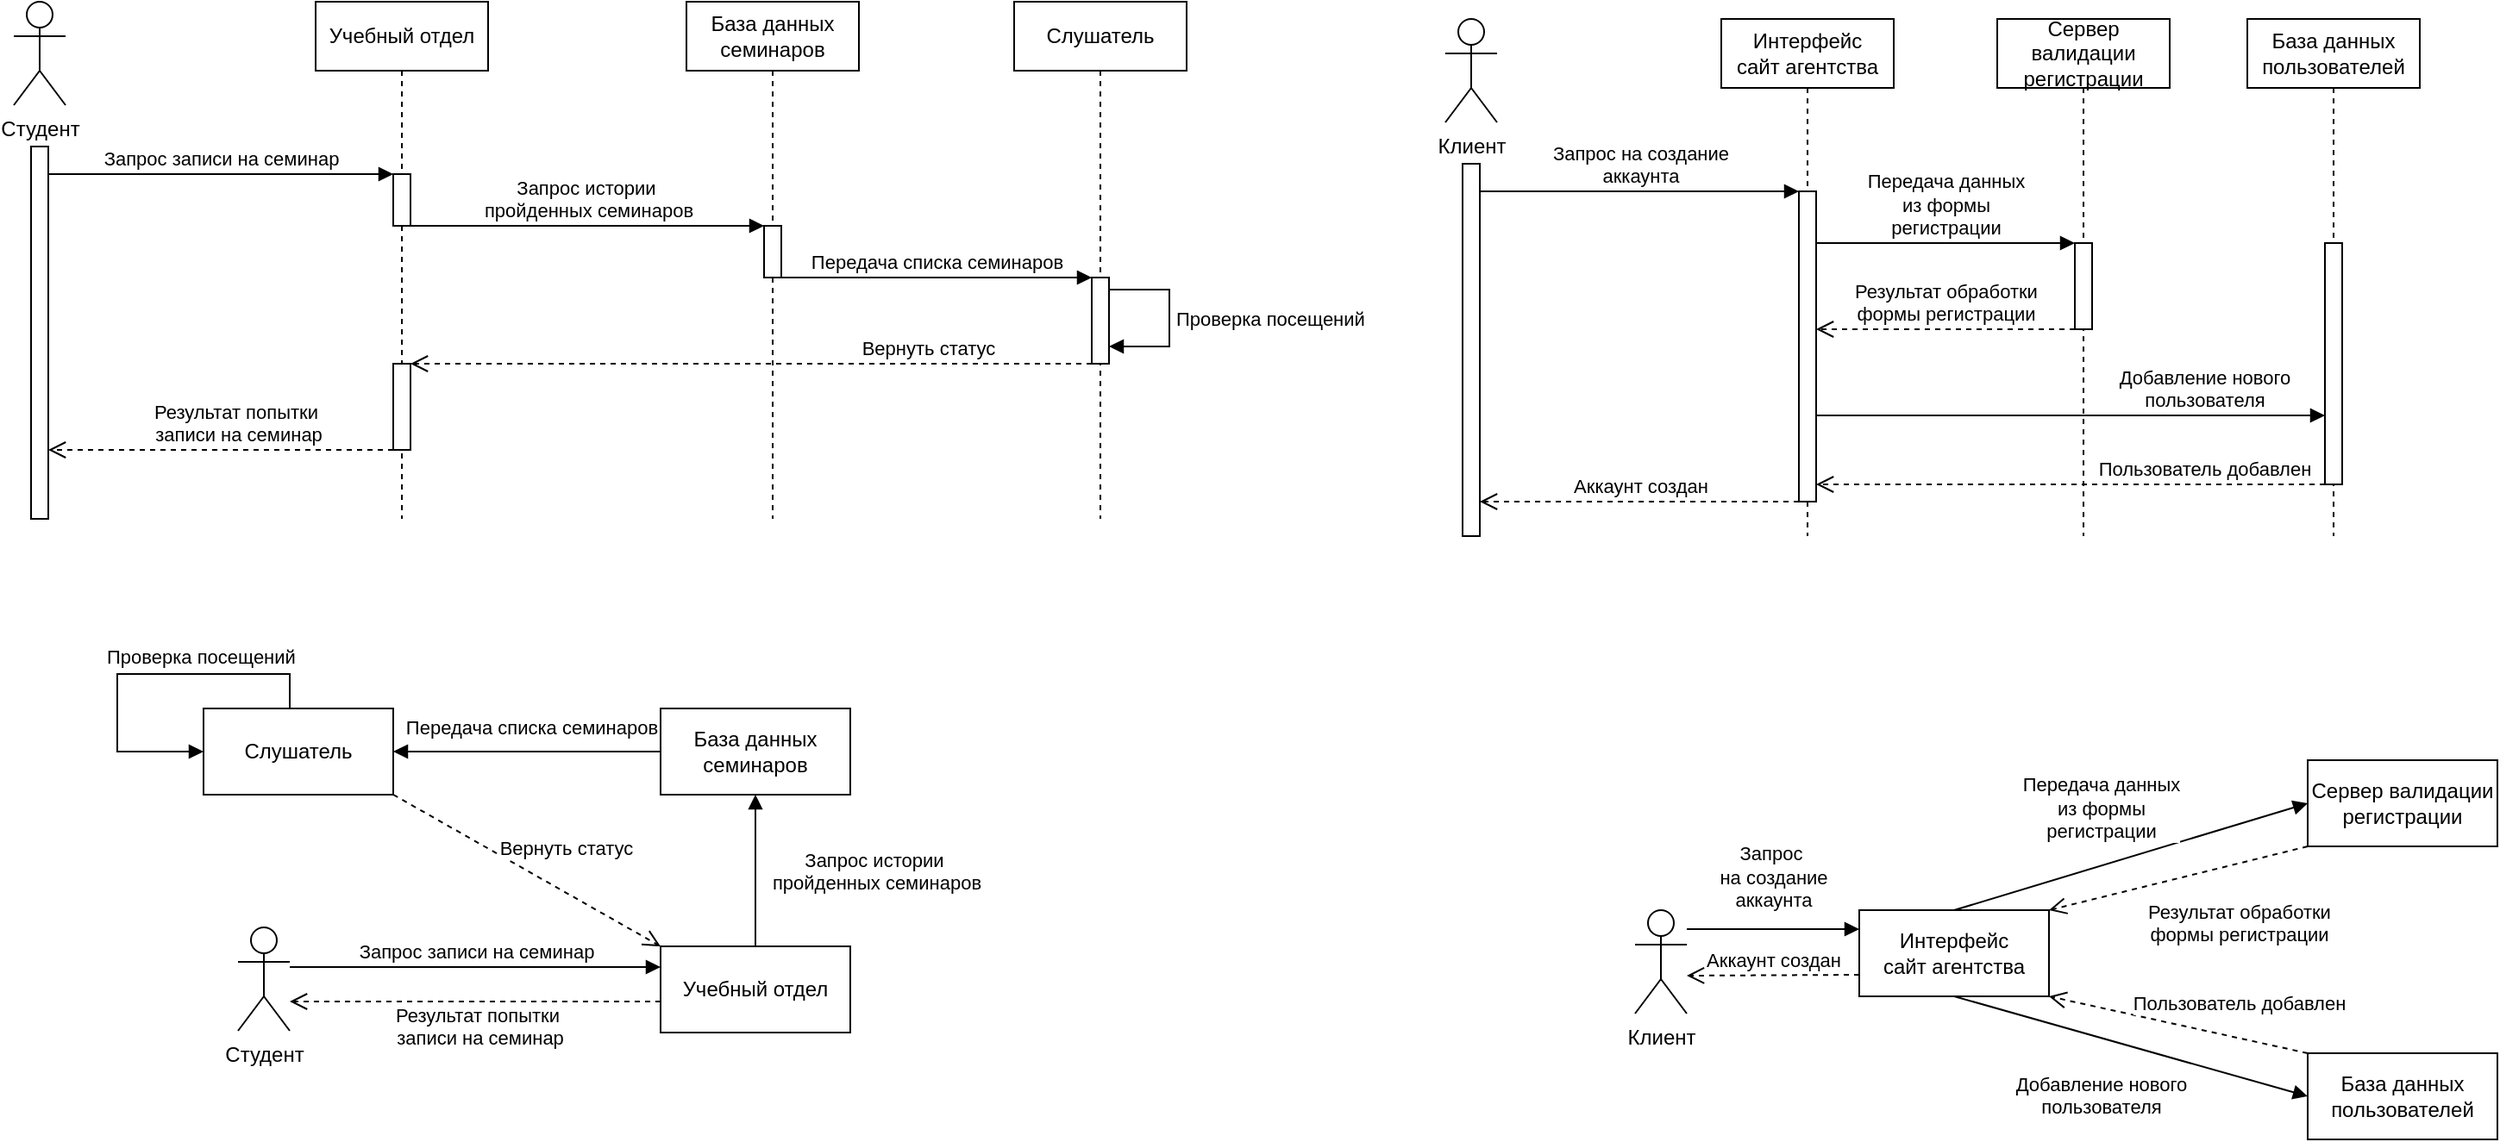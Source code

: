 <mxfile version="24.3.1" type="github">
  <diagram name="Page-1" id="2YBvvXClWsGukQMizWep">
    <mxGraphModel dx="838" dy="905" grid="1" gridSize="10" guides="1" tooltips="1" connect="1" arrows="1" fold="1" page="1" pageScale="1" pageWidth="850" pageHeight="1100" math="0" shadow="0">
      <root>
        <mxCell id="0" />
        <mxCell id="1" parent="0" />
        <mxCell id="aM9ryv3xv72pqoxQDRHE-5" value="Учебный отдел" style="shape=umlLifeline;perimeter=lifelinePerimeter;whiteSpace=wrap;html=1;container=0;dropTarget=0;collapsible=0;recursiveResize=0;outlineConnect=0;portConstraint=eastwest;newEdgeStyle={&quot;edgeStyle&quot;:&quot;elbowEdgeStyle&quot;,&quot;elbow&quot;:&quot;vertical&quot;,&quot;curved&quot;:0,&quot;rounded&quot;:0};" parent="1" vertex="1">
          <mxGeometry x="225" y="30" width="100" height="300" as="geometry" />
        </mxCell>
        <mxCell id="aM9ryv3xv72pqoxQDRHE-6" value="" style="html=1;points=[];perimeter=orthogonalPerimeter;outlineConnect=0;targetShapes=umlLifeline;portConstraint=eastwest;newEdgeStyle={&quot;edgeStyle&quot;:&quot;elbowEdgeStyle&quot;,&quot;elbow&quot;:&quot;vertical&quot;,&quot;curved&quot;:0,&quot;rounded&quot;:0};" parent="aM9ryv3xv72pqoxQDRHE-5" vertex="1">
          <mxGeometry x="45" y="100" width="10" height="30" as="geometry" />
        </mxCell>
        <mxCell id="JV1Mk4GfQYpAjEkD_vr5-40" value="" style="html=1;points=[[0,0,0,0,5],[0,1,0,0,-5],[1,0,0,0,5],[1,1,0,0,-5]];perimeter=orthogonalPerimeter;outlineConnect=0;targetShapes=umlLifeline;portConstraint=eastwest;newEdgeStyle={&quot;curved&quot;:0,&quot;rounded&quot;:0};" parent="aM9ryv3xv72pqoxQDRHE-5" vertex="1">
          <mxGeometry x="45" y="210" width="10" height="50" as="geometry" />
        </mxCell>
        <mxCell id="aM9ryv3xv72pqoxQDRHE-7" value="Запрос записи на семинар" style="html=1;verticalAlign=bottom;endArrow=block;edgeStyle=elbowEdgeStyle;elbow=vertical;curved=0;rounded=0;" parent="1" source="JV1Mk4GfQYpAjEkD_vr5-23" target="aM9ryv3xv72pqoxQDRHE-6" edge="1">
          <mxGeometry relative="1" as="geometry">
            <mxPoint x="90" y="110" as="sourcePoint" />
            <Array as="points">
              <mxPoint x="170" y="130" />
              <mxPoint x="185" y="110" />
            </Array>
          </mxGeometry>
        </mxCell>
        <mxCell id="aM9ryv3xv72pqoxQDRHE-8" value="Вернуть статус" style="html=1;verticalAlign=bottom;endArrow=open;dashed=1;endSize=8;edgeStyle=elbowEdgeStyle;elbow=vertical;curved=0;rounded=0;" parent="1" source="JV1Mk4GfQYpAjEkD_vr5-38" target="JV1Mk4GfQYpAjEkD_vr5-40" edge="1">
          <mxGeometry x="-0.519" relative="1" as="geometry">
            <mxPoint x="320" y="240" as="targetPoint" />
            <Array as="points">
              <mxPoint x="530" y="240" />
            </Array>
            <mxPoint x="670" y="240" as="sourcePoint" />
            <mxPoint as="offset" />
          </mxGeometry>
        </mxCell>
        <mxCell id="JV1Mk4GfQYpAjEkD_vr5-23" value="" style="html=1;points=[[0,0,0,0,5],[0,1,0,0,-5],[1,0,0,0,5],[1,1,0,0,-5]];perimeter=orthogonalPerimeter;outlineConnect=0;targetShapes=umlLifeline;portConstraint=eastwest;newEdgeStyle={&quot;curved&quot;:0,&quot;rounded&quot;:0};" parent="1" vertex="1">
          <mxGeometry x="60" y="114" width="10" height="216" as="geometry" />
        </mxCell>
        <mxCell id="JV1Mk4GfQYpAjEkD_vr5-25" value="Студент" style="shape=umlActor;verticalLabelPosition=bottom;verticalAlign=top;html=1;" parent="1" vertex="1">
          <mxGeometry x="50" y="30" width="30" height="60" as="geometry" />
        </mxCell>
        <mxCell id="JV1Mk4GfQYpAjEkD_vr5-28" value="База данных семинаров" style="shape=umlLifeline;perimeter=lifelinePerimeter;whiteSpace=wrap;html=1;container=0;dropTarget=0;collapsible=0;recursiveResize=0;outlineConnect=0;portConstraint=eastwest;newEdgeStyle={&quot;edgeStyle&quot;:&quot;elbowEdgeStyle&quot;,&quot;elbow&quot;:&quot;vertical&quot;,&quot;curved&quot;:0,&quot;rounded&quot;:0};" parent="1" vertex="1">
          <mxGeometry x="440" y="30" width="100" height="300" as="geometry" />
        </mxCell>
        <mxCell id="JV1Mk4GfQYpAjEkD_vr5-29" value="" style="html=1;points=[];perimeter=orthogonalPerimeter;outlineConnect=0;targetShapes=umlLifeline;portConstraint=eastwest;newEdgeStyle={&quot;edgeStyle&quot;:&quot;elbowEdgeStyle&quot;,&quot;elbow&quot;:&quot;vertical&quot;,&quot;curved&quot;:0,&quot;rounded&quot;:0};" parent="JV1Mk4GfQYpAjEkD_vr5-28" vertex="1">
          <mxGeometry x="45" y="130" width="10" height="30" as="geometry" />
        </mxCell>
        <mxCell id="JV1Mk4GfQYpAjEkD_vr5-30" value="Слушатель" style="shape=umlLifeline;perimeter=lifelinePerimeter;whiteSpace=wrap;html=1;container=0;dropTarget=0;collapsible=0;recursiveResize=0;outlineConnect=0;portConstraint=eastwest;newEdgeStyle={&quot;edgeStyle&quot;:&quot;elbowEdgeStyle&quot;,&quot;elbow&quot;:&quot;vertical&quot;,&quot;curved&quot;:0,&quot;rounded&quot;:0};" parent="1" vertex="1">
          <mxGeometry x="630" y="30" width="100" height="300" as="geometry" />
        </mxCell>
        <mxCell id="JV1Mk4GfQYpAjEkD_vr5-38" value="" style="html=1;points=[[0,0,0,0,5],[0,1,0,0,-5],[1,0,0,0,5],[1,1,0,0,-5]];perimeter=orthogonalPerimeter;outlineConnect=0;targetShapes=umlLifeline;portConstraint=eastwest;newEdgeStyle={&quot;curved&quot;:0,&quot;rounded&quot;:0};" parent="JV1Mk4GfQYpAjEkD_vr5-30" vertex="1">
          <mxGeometry x="45" y="160" width="10" height="50" as="geometry" />
        </mxCell>
        <mxCell id="JV1Mk4GfQYpAjEkD_vr5-39" value="&lt;span style=&quot;text-align: center;&quot;&gt;Проверка посещений&lt;/span&gt;" style="html=1;align=left;spacingLeft=2;endArrow=block;rounded=0;edgeStyle=orthogonalEdgeStyle;curved=0;rounded=0;" parent="JV1Mk4GfQYpAjEkD_vr5-30" source="JV1Mk4GfQYpAjEkD_vr5-38" target="JV1Mk4GfQYpAjEkD_vr5-38" edge="1">
          <mxGeometry relative="1" as="geometry">
            <mxPoint x="55" y="167.5" as="sourcePoint" />
            <Array as="points">
              <mxPoint x="90" y="167" />
              <mxPoint x="90" y="200" />
            </Array>
            <mxPoint x="55" y="192.5" as="targetPoint" />
          </mxGeometry>
        </mxCell>
        <mxCell id="JV1Mk4GfQYpAjEkD_vr5-32" value="Запрос истории&amp;nbsp;&lt;div&gt;пройденных семинаров&lt;/div&gt;" style="html=1;verticalAlign=bottom;endArrow=block;edgeStyle=elbowEdgeStyle;elbow=vertical;curved=0;rounded=0;" parent="1" source="aM9ryv3xv72pqoxQDRHE-6" target="JV1Mk4GfQYpAjEkD_vr5-29" edge="1">
          <mxGeometry relative="1" as="geometry">
            <mxPoint x="280" y="153.5" as="sourcePoint" />
            <Array as="points">
              <mxPoint x="380" y="160" />
              <mxPoint x="395" y="133.5" />
            </Array>
            <mxPoint x="480" y="153.5" as="targetPoint" />
          </mxGeometry>
        </mxCell>
        <mxCell id="JV1Mk4GfQYpAjEkD_vr5-33" value="Передача списка семинаров" style="html=1;verticalAlign=bottom;endArrow=block;edgeStyle=elbowEdgeStyle;elbow=vertical;curved=0;rounded=0;" parent="1" source="JV1Mk4GfQYpAjEkD_vr5-29" edge="1">
          <mxGeometry relative="1" as="geometry">
            <mxPoint x="500" y="190" as="sourcePoint" />
            <Array as="points">
              <mxPoint x="600" y="190" />
              <mxPoint x="615" y="163.5" />
            </Array>
            <mxPoint x="675" y="190" as="targetPoint" />
          </mxGeometry>
        </mxCell>
        <mxCell id="JV1Mk4GfQYpAjEkD_vr5-41" value="Результат попытки&amp;nbsp;&lt;div&gt;записи на семинар&lt;/div&gt;" style="html=1;verticalAlign=bottom;endArrow=open;dashed=1;endSize=8;edgeStyle=elbowEdgeStyle;elbow=vertical;curved=0;rounded=0;" parent="1" source="JV1Mk4GfQYpAjEkD_vr5-40" edge="1">
          <mxGeometry x="-0.1" relative="1" as="geometry">
            <mxPoint x="70" y="290" as="targetPoint" />
            <Array as="points">
              <mxPoint x="70" y="290" />
            </Array>
            <mxPoint x="335" y="280" as="sourcePoint" />
            <mxPoint as="offset" />
          </mxGeometry>
        </mxCell>
        <mxCell id="JV1Mk4GfQYpAjEkD_vr5-42" value="Студент" style="shape=umlActor;verticalLabelPosition=bottom;verticalAlign=top;html=1;" parent="1" vertex="1">
          <mxGeometry x="180" y="567" width="30" height="60" as="geometry" />
        </mxCell>
        <mxCell id="JV1Mk4GfQYpAjEkD_vr5-43" value="Слушатель" style="html=1;whiteSpace=wrap;" parent="1" vertex="1">
          <mxGeometry x="160" y="440" width="110" height="50" as="geometry" />
        </mxCell>
        <mxCell id="JV1Mk4GfQYpAjEkD_vr5-44" value="Учебный отдел" style="html=1;whiteSpace=wrap;" parent="1" vertex="1">
          <mxGeometry x="425" y="578" width="110" height="50" as="geometry" />
        </mxCell>
        <mxCell id="JV1Mk4GfQYpAjEkD_vr5-45" value="База данных семинаров" style="html=1;whiteSpace=wrap;" parent="1" vertex="1">
          <mxGeometry x="425" y="440" width="110" height="50" as="geometry" />
        </mxCell>
        <mxCell id="JV1Mk4GfQYpAjEkD_vr5-49" value="Запрос записи на семинар" style="html=1;verticalAlign=bottom;endArrow=block;edgeStyle=elbowEdgeStyle;elbow=vertical;curved=0;rounded=0;" parent="1" edge="1">
          <mxGeometry relative="1" as="geometry">
            <mxPoint x="210" y="590" as="sourcePoint" />
            <Array as="points">
              <mxPoint x="300" y="590" />
            </Array>
            <mxPoint x="425" y="590" as="targetPoint" />
          </mxGeometry>
        </mxCell>
        <mxCell id="JV1Mk4GfQYpAjEkD_vr5-50" value="Запрос истории&amp;nbsp;&lt;div&gt;пройденных семинаров&lt;/div&gt;" style="html=1;verticalAlign=bottom;endArrow=block;edgeStyle=elbowEdgeStyle;elbow=vertical;curved=0;rounded=0;exitX=0.5;exitY=0;exitDx=0;exitDy=0;entryX=0.5;entryY=1;entryDx=0;entryDy=0;" parent="1" source="JV1Mk4GfQYpAjEkD_vr5-44" target="JV1Mk4GfQYpAjEkD_vr5-45" edge="1">
          <mxGeometry x="-0.364" y="-70" relative="1" as="geometry">
            <mxPoint x="320" y="150" as="sourcePoint" />
            <Array as="points">
              <mxPoint x="480" y="530" />
              <mxPoint x="435" y="123.5" />
            </Array>
            <mxPoint x="525" y="150" as="targetPoint" />
            <mxPoint as="offset" />
          </mxGeometry>
        </mxCell>
        <mxCell id="JV1Mk4GfQYpAjEkD_vr5-51" value="Передача списка семинаров" style="html=1;verticalAlign=bottom;endArrow=block;edgeStyle=elbowEdgeStyle;elbow=vertical;curved=0;rounded=0;exitX=0;exitY=0.5;exitDx=0;exitDy=0;entryX=1;entryY=0.5;entryDx=0;entryDy=0;" parent="1" source="JV1Mk4GfQYpAjEkD_vr5-45" target="JV1Mk4GfQYpAjEkD_vr5-43" edge="1">
          <mxGeometry x="-0.032" y="-5" relative="1" as="geometry">
            <mxPoint x="535" y="180" as="sourcePoint" />
            <Array as="points">
              <mxPoint x="360" y="465" />
              <mxPoint x="655" y="153.5" />
            </Array>
            <mxPoint x="715" y="180" as="targetPoint" />
            <mxPoint as="offset" />
          </mxGeometry>
        </mxCell>
        <mxCell id="JV1Mk4GfQYpAjEkD_vr5-52" value="&lt;span style=&quot;text-align: center;&quot;&gt;Проверка посещений&lt;/span&gt;" style="html=1;align=left;spacingLeft=2;endArrow=block;rounded=0;edgeStyle=orthogonalEdgeStyle;curved=0;rounded=0;entryX=0;entryY=0.5;entryDx=0;entryDy=0;exitX=0.5;exitY=0;exitDx=0;exitDy=0;" parent="1" source="JV1Mk4GfQYpAjEkD_vr5-43" target="JV1Mk4GfQYpAjEkD_vr5-43" edge="1">
          <mxGeometry x="0.136" y="-14" relative="1" as="geometry">
            <mxPoint x="200" y="410" as="sourcePoint" />
            <Array as="points">
              <mxPoint x="210" y="440" />
              <mxPoint x="210" y="420" />
              <mxPoint x="110" y="420" />
              <mxPoint x="110" y="465" />
            </Array>
            <mxPoint x="110" y="423" as="targetPoint" />
            <mxPoint x="4" y="-10" as="offset" />
          </mxGeometry>
        </mxCell>
        <mxCell id="JV1Mk4GfQYpAjEkD_vr5-53" value="Вернуть статус" style="html=1;verticalAlign=bottom;endArrow=open;dashed=1;endSize=8;elbow=vertical;rounded=0;exitX=1;exitY=1;exitDx=0;exitDy=0;entryX=0;entryY=0;entryDx=0;entryDy=0;" parent="1" source="JV1Mk4GfQYpAjEkD_vr5-43" target="JV1Mk4GfQYpAjEkD_vr5-44" edge="1">
          <mxGeometry x="0.197" y="15" relative="1" as="geometry">
            <mxPoint x="320" y="230" as="targetPoint" />
            <mxPoint x="715" y="230" as="sourcePoint" />
            <mxPoint as="offset" />
          </mxGeometry>
        </mxCell>
        <mxCell id="JV1Mk4GfQYpAjEkD_vr5-54" value="Результат попытки&amp;nbsp;&lt;div&gt;записи на семинар&lt;/div&gt;" style="html=1;verticalAlign=bottom;endArrow=open;dashed=1;endSize=8;edgeStyle=elbowEdgeStyle;elbow=vertical;curved=0;rounded=0;" parent="1" target="JV1Mk4GfQYpAjEkD_vr5-42" edge="1">
          <mxGeometry x="-0.023" y="30" relative="1" as="geometry">
            <mxPoint x="225" y="610" as="targetPoint" />
            <Array as="points">
              <mxPoint x="225" y="610" />
            </Array>
            <mxPoint x="425" y="610" as="sourcePoint" />
            <mxPoint as="offset" />
          </mxGeometry>
        </mxCell>
        <mxCell id="JV1Mk4GfQYpAjEkD_vr5-55" value="Интерфейс&lt;div&gt;сайт агентства&lt;/div&gt;" style="shape=umlLifeline;perimeter=lifelinePerimeter;whiteSpace=wrap;html=1;container=0;dropTarget=0;collapsible=0;recursiveResize=0;outlineConnect=0;portConstraint=eastwest;newEdgeStyle={&quot;edgeStyle&quot;:&quot;elbowEdgeStyle&quot;,&quot;elbow&quot;:&quot;vertical&quot;,&quot;curved&quot;:0,&quot;rounded&quot;:0};" parent="1" vertex="1">
          <mxGeometry x="1040" y="40" width="100" height="300" as="geometry" />
        </mxCell>
        <mxCell id="JV1Mk4GfQYpAjEkD_vr5-56" value="" style="html=1;points=[];perimeter=orthogonalPerimeter;outlineConnect=0;targetShapes=umlLifeline;portConstraint=eastwest;newEdgeStyle={&quot;edgeStyle&quot;:&quot;elbowEdgeStyle&quot;,&quot;elbow&quot;:&quot;vertical&quot;,&quot;curved&quot;:0,&quot;rounded&quot;:0};" parent="JV1Mk4GfQYpAjEkD_vr5-55" vertex="1">
          <mxGeometry x="45" y="100" width="10" height="180" as="geometry" />
        </mxCell>
        <mxCell id="JV1Mk4GfQYpAjEkD_vr5-58" value="Запрос на создание&lt;div&gt;аккаунта&lt;/div&gt;" style="html=1;verticalAlign=bottom;endArrow=block;edgeStyle=elbowEdgeStyle;elbow=horizontal;curved=0;rounded=0;" parent="1" source="JV1Mk4GfQYpAjEkD_vr5-60" target="JV1Mk4GfQYpAjEkD_vr5-56" edge="1">
          <mxGeometry relative="1" as="geometry">
            <mxPoint x="920" y="120" as="sourcePoint" />
            <Array as="points">
              <mxPoint x="1000" y="140" />
              <mxPoint x="1015" y="120" />
            </Array>
          </mxGeometry>
        </mxCell>
        <mxCell id="JV1Mk4GfQYpAjEkD_vr5-60" value="" style="html=1;points=[[0,0,0,0,5],[0,1,0,0,-5],[1,0,0,0,5],[1,1,0,0,-5]];perimeter=orthogonalPerimeter;outlineConnect=0;targetShapes=umlLifeline;portConstraint=eastwest;newEdgeStyle={&quot;curved&quot;:0,&quot;rounded&quot;:0};" parent="1" vertex="1">
          <mxGeometry x="890" y="124" width="10" height="216" as="geometry" />
        </mxCell>
        <mxCell id="JV1Mk4GfQYpAjEkD_vr5-61" value="Клиент" style="shape=umlActor;verticalLabelPosition=bottom;verticalAlign=top;html=1;" parent="1" vertex="1">
          <mxGeometry x="880" y="40" width="30" height="60" as="geometry" />
        </mxCell>
        <mxCell id="JV1Mk4GfQYpAjEkD_vr5-62" value="База данных&lt;div&gt;пользователей&lt;/div&gt;" style="shape=umlLifeline;perimeter=lifelinePerimeter;whiteSpace=wrap;html=1;container=0;dropTarget=0;collapsible=0;recursiveResize=0;outlineConnect=0;portConstraint=eastwest;newEdgeStyle={&quot;edgeStyle&quot;:&quot;elbowEdgeStyle&quot;,&quot;elbow&quot;:&quot;vertical&quot;,&quot;curved&quot;:0,&quot;rounded&quot;:0};" parent="1" vertex="1">
          <mxGeometry x="1345" y="40" width="100" height="300" as="geometry" />
        </mxCell>
        <mxCell id="JV1Mk4GfQYpAjEkD_vr5-63" value="" style="html=1;points=[];perimeter=orthogonalPerimeter;outlineConnect=0;targetShapes=umlLifeline;portConstraint=eastwest;newEdgeStyle={&quot;edgeStyle&quot;:&quot;elbowEdgeStyle&quot;,&quot;elbow&quot;:&quot;vertical&quot;,&quot;curved&quot;:0,&quot;rounded&quot;:0};" parent="JV1Mk4GfQYpAjEkD_vr5-62" vertex="1">
          <mxGeometry x="45" y="130" width="10" height="140" as="geometry" />
        </mxCell>
        <mxCell id="JV1Mk4GfQYpAjEkD_vr5-67" value="Передача данных&lt;div&gt;из формы&lt;/div&gt;&lt;div&gt;регистрации&lt;/div&gt;" style="html=1;verticalAlign=bottom;endArrow=block;edgeStyle=elbowEdgeStyle;elbow=vertical;curved=0;rounded=0;" parent="1" source="JV1Mk4GfQYpAjEkD_vr5-56" target="cDQjMubUksCgyrcAIJ8Y-2" edge="1">
          <mxGeometry relative="1" as="geometry">
            <mxPoint x="1110" y="163.5" as="sourcePoint" />
            <Array as="points">
              <mxPoint x="1210" y="170" />
              <mxPoint x="1225" y="143.5" />
            </Array>
            <mxPoint x="1170" y="180" as="targetPoint" />
          </mxGeometry>
        </mxCell>
        <mxCell id="JV1Mk4GfQYpAjEkD_vr5-71" value="Пользователь добавлен" style="html=1;verticalAlign=bottom;endArrow=open;dashed=1;endSize=8;edgeStyle=elbowEdgeStyle;elbow=vertical;curved=0;rounded=0;" parent="1" target="JV1Mk4GfQYpAjEkD_vr5-56" edge="1" source="JV1Mk4GfQYpAjEkD_vr5-63">
          <mxGeometry x="-0.526" relative="1" as="geometry">
            <mxPoint x="1110" y="310" as="targetPoint" />
            <Array as="points">
              <mxPoint x="1120" y="310" />
            </Array>
            <mxPoint x="1319.5" y="310" as="sourcePoint" />
            <mxPoint as="offset" />
          </mxGeometry>
        </mxCell>
        <mxCell id="JV1Mk4GfQYpAjEkD_vr5-72" value="Клиент" style="shape=umlActor;verticalLabelPosition=bottom;verticalAlign=top;html=1;" parent="1" vertex="1">
          <mxGeometry x="990" y="557" width="30" height="60" as="geometry" />
        </mxCell>
        <mxCell id="JV1Mk4GfQYpAjEkD_vr5-74" value="Интерфейс&lt;div&gt;сайт агентства&lt;/div&gt;" style="html=1;whiteSpace=wrap;" parent="1" vertex="1">
          <mxGeometry x="1120" y="557" width="110" height="50" as="geometry" />
        </mxCell>
        <mxCell id="JV1Mk4GfQYpAjEkD_vr5-76" value="Запрос&amp;nbsp;&lt;div&gt;на создание&lt;div&gt;аккаунта&lt;/div&gt;&lt;/div&gt;" style="html=1;verticalAlign=bottom;endArrow=block;edgeStyle=elbowEdgeStyle;elbow=vertical;curved=0;rounded=0;" parent="1" edge="1">
          <mxGeometry y="8" relative="1" as="geometry">
            <mxPoint x="1020" y="568" as="sourcePoint" />
            <Array as="points">
              <mxPoint x="1110" y="568" />
            </Array>
            <mxPoint x="1120" y="568" as="targetPoint" />
            <mxPoint as="offset" />
          </mxGeometry>
        </mxCell>
        <mxCell id="cDQjMubUksCgyrcAIJ8Y-1" value="Сервер валидации&lt;div&gt;регистрации&lt;/div&gt;" style="shape=umlLifeline;perimeter=lifelinePerimeter;whiteSpace=wrap;html=1;container=0;dropTarget=0;collapsible=0;recursiveResize=0;outlineConnect=0;portConstraint=eastwest;newEdgeStyle={&quot;edgeStyle&quot;:&quot;elbowEdgeStyle&quot;,&quot;elbow&quot;:&quot;vertical&quot;,&quot;curved&quot;:0,&quot;rounded&quot;:0};" parent="1" vertex="1">
          <mxGeometry x="1200" y="40" width="100" height="300" as="geometry" />
        </mxCell>
        <mxCell id="cDQjMubUksCgyrcAIJ8Y-2" value="" style="html=1;points=[];perimeter=orthogonalPerimeter;outlineConnect=0;targetShapes=umlLifeline;portConstraint=eastwest;newEdgeStyle={&quot;edgeStyle&quot;:&quot;elbowEdgeStyle&quot;,&quot;elbow&quot;:&quot;vertical&quot;,&quot;curved&quot;:0,&quot;rounded&quot;:0};" parent="cDQjMubUksCgyrcAIJ8Y-1" vertex="1">
          <mxGeometry x="45" y="130" width="10" height="50" as="geometry" />
        </mxCell>
        <mxCell id="cDQjMubUksCgyrcAIJ8Y-4" value="Результат обработки&lt;div&gt;формы регистрации&lt;/div&gt;" style="html=1;verticalAlign=bottom;endArrow=open;dashed=1;endSize=8;edgeStyle=elbowEdgeStyle;elbow=vertical;curved=0;rounded=0;" parent="1" source="cDQjMubUksCgyrcAIJ8Y-2" target="JV1Mk4GfQYpAjEkD_vr5-56" edge="1">
          <mxGeometry relative="1" as="geometry">
            <mxPoint x="1125" y="220" as="targetPoint" />
            <Array as="points">
              <mxPoint x="1145" y="220" />
            </Array>
            <mxPoint x="1225" y="220" as="sourcePoint" />
            <mxPoint as="offset" />
          </mxGeometry>
        </mxCell>
        <mxCell id="lZkW21tllTIeX1kOgTOP-1" value="Добавление нового&lt;div&gt;пользователя&lt;/div&gt;" style="html=1;verticalAlign=bottom;endArrow=block;edgeStyle=elbowEdgeStyle;elbow=vertical;curved=0;rounded=0;" edge="1" parent="1">
          <mxGeometry x="0.525" relative="1" as="geometry">
            <mxPoint x="1095" y="270" as="sourcePoint" />
            <Array as="points">
              <mxPoint x="1215" y="270" />
              <mxPoint x="1230" y="243.5" />
            </Array>
            <mxPoint x="1390" y="270" as="targetPoint" />
            <mxPoint as="offset" />
          </mxGeometry>
        </mxCell>
        <mxCell id="lZkW21tllTIeX1kOgTOP-2" value="Аккаунт создан" style="html=1;verticalAlign=bottom;endArrow=open;dashed=1;endSize=8;edgeStyle=elbowEdgeStyle;elbow=vertical;curved=0;rounded=0;" edge="1" parent="1" source="JV1Mk4GfQYpAjEkD_vr5-56" target="JV1Mk4GfQYpAjEkD_vr5-60">
          <mxGeometry relative="1" as="geometry">
            <mxPoint x="920" y="320" as="targetPoint" />
            <Array as="points">
              <mxPoint x="970" y="320" />
            </Array>
            <mxPoint x="1070" y="320" as="sourcePoint" />
            <mxPoint as="offset" />
          </mxGeometry>
        </mxCell>
        <mxCell id="lZkW21tllTIeX1kOgTOP-3" value="Аккаунт создан" style="html=1;verticalAlign=bottom;endArrow=open;dashed=1;endSize=8;edgeStyle=elbowEdgeStyle;elbow=vertical;curved=0;rounded=0;exitX=0;exitY=0.75;exitDx=0;exitDy=0;" edge="1" parent="1" source="JV1Mk4GfQYpAjEkD_vr5-74" target="JV1Mk4GfQYpAjEkD_vr5-72">
          <mxGeometry relative="1" as="geometry">
            <mxPoint x="1050" y="600" as="targetPoint" />
            <Array as="points">
              <mxPoint x="1080" y="595" />
            </Array>
            <mxPoint x="1100" y="330" as="sourcePoint" />
            <mxPoint as="offset" />
          </mxGeometry>
        </mxCell>
        <mxCell id="lZkW21tllTIeX1kOgTOP-4" value="Сервер валидации&lt;div&gt;регистрации&lt;/div&gt;" style="html=1;whiteSpace=wrap;" vertex="1" parent="1">
          <mxGeometry x="1380" y="470" width="110" height="50" as="geometry" />
        </mxCell>
        <mxCell id="lZkW21tllTIeX1kOgTOP-5" value="База данных&lt;div&gt;пользователей&lt;/div&gt;" style="html=1;whiteSpace=wrap;" vertex="1" parent="1">
          <mxGeometry x="1380" y="640" width="110" height="50" as="geometry" />
        </mxCell>
        <mxCell id="lZkW21tllTIeX1kOgTOP-6" value="Пользователь добавлен" style="html=1;verticalAlign=bottom;endArrow=open;dashed=1;endSize=8;elbow=vertical;rounded=0;exitX=0;exitY=0;exitDx=0;exitDy=0;entryX=1;entryY=1;entryDx=0;entryDy=0;" edge="1" parent="1" source="lZkW21tllTIeX1kOgTOP-5" target="JV1Mk4GfQYpAjEkD_vr5-74">
          <mxGeometry x="-0.435" y="-11" relative="1" as="geometry">
            <mxPoint x="1105" y="320" as="targetPoint" />
            <mxPoint x="1400" y="320" as="sourcePoint" />
            <mxPoint as="offset" />
          </mxGeometry>
        </mxCell>
        <mxCell id="lZkW21tllTIeX1kOgTOP-7" value="Добавление нового&lt;div&gt;пользователя&lt;/div&gt;" style="html=1;verticalAlign=bottom;endArrow=block;elbow=vertical;rounded=0;exitX=0.5;exitY=1;exitDx=0;exitDy=0;entryX=0;entryY=0.5;entryDx=0;entryDy=0;" edge="1" parent="1" source="JV1Mk4GfQYpAjEkD_vr5-74" target="lZkW21tllTIeX1kOgTOP-5">
          <mxGeometry x="-0.046" y="-47" relative="1" as="geometry">
            <mxPoint x="1105" y="280" as="sourcePoint" />
            <mxPoint x="1400" y="280" as="targetPoint" />
            <mxPoint as="offset" />
          </mxGeometry>
        </mxCell>
        <mxCell id="lZkW21tllTIeX1kOgTOP-8" value="Передача данных&lt;div&gt;из формы&lt;/div&gt;&lt;div&gt;регистрации&lt;/div&gt;" style="html=1;verticalAlign=bottom;endArrow=block;elbow=vertical;rounded=0;exitX=0.5;exitY=0;exitDx=0;exitDy=0;entryX=0;entryY=0.5;entryDx=0;entryDy=0;" edge="1" parent="1" source="JV1Mk4GfQYpAjEkD_vr5-74" target="lZkW21tllTIeX1kOgTOP-4">
          <mxGeometry x="-0.14" y="11" relative="1" as="geometry">
            <mxPoint x="1170" y="438.82" as="sourcePoint" />
            <mxPoint x="1320" y="438.82" as="targetPoint" />
            <mxPoint as="offset" />
          </mxGeometry>
        </mxCell>
        <mxCell id="lZkW21tllTIeX1kOgTOP-9" value="Результат обработки&lt;div&gt;формы регистрации&lt;/div&gt;" style="html=1;verticalAlign=bottom;endArrow=open;dashed=1;endSize=8;elbow=vertical;rounded=0;exitX=0;exitY=1;exitDx=0;exitDy=0;entryX=1;entryY=0;entryDx=0;entryDy=0;" edge="1" parent="1" source="lZkW21tllTIeX1kOgTOP-4" target="JV1Mk4GfQYpAjEkD_vr5-74">
          <mxGeometry x="-0.311" y="49" relative="1" as="geometry">
            <mxPoint x="1270" y="555.82" as="targetPoint" />
            <mxPoint x="1420" y="555.82" as="sourcePoint" />
            <mxPoint as="offset" />
          </mxGeometry>
        </mxCell>
      </root>
    </mxGraphModel>
  </diagram>
</mxfile>
